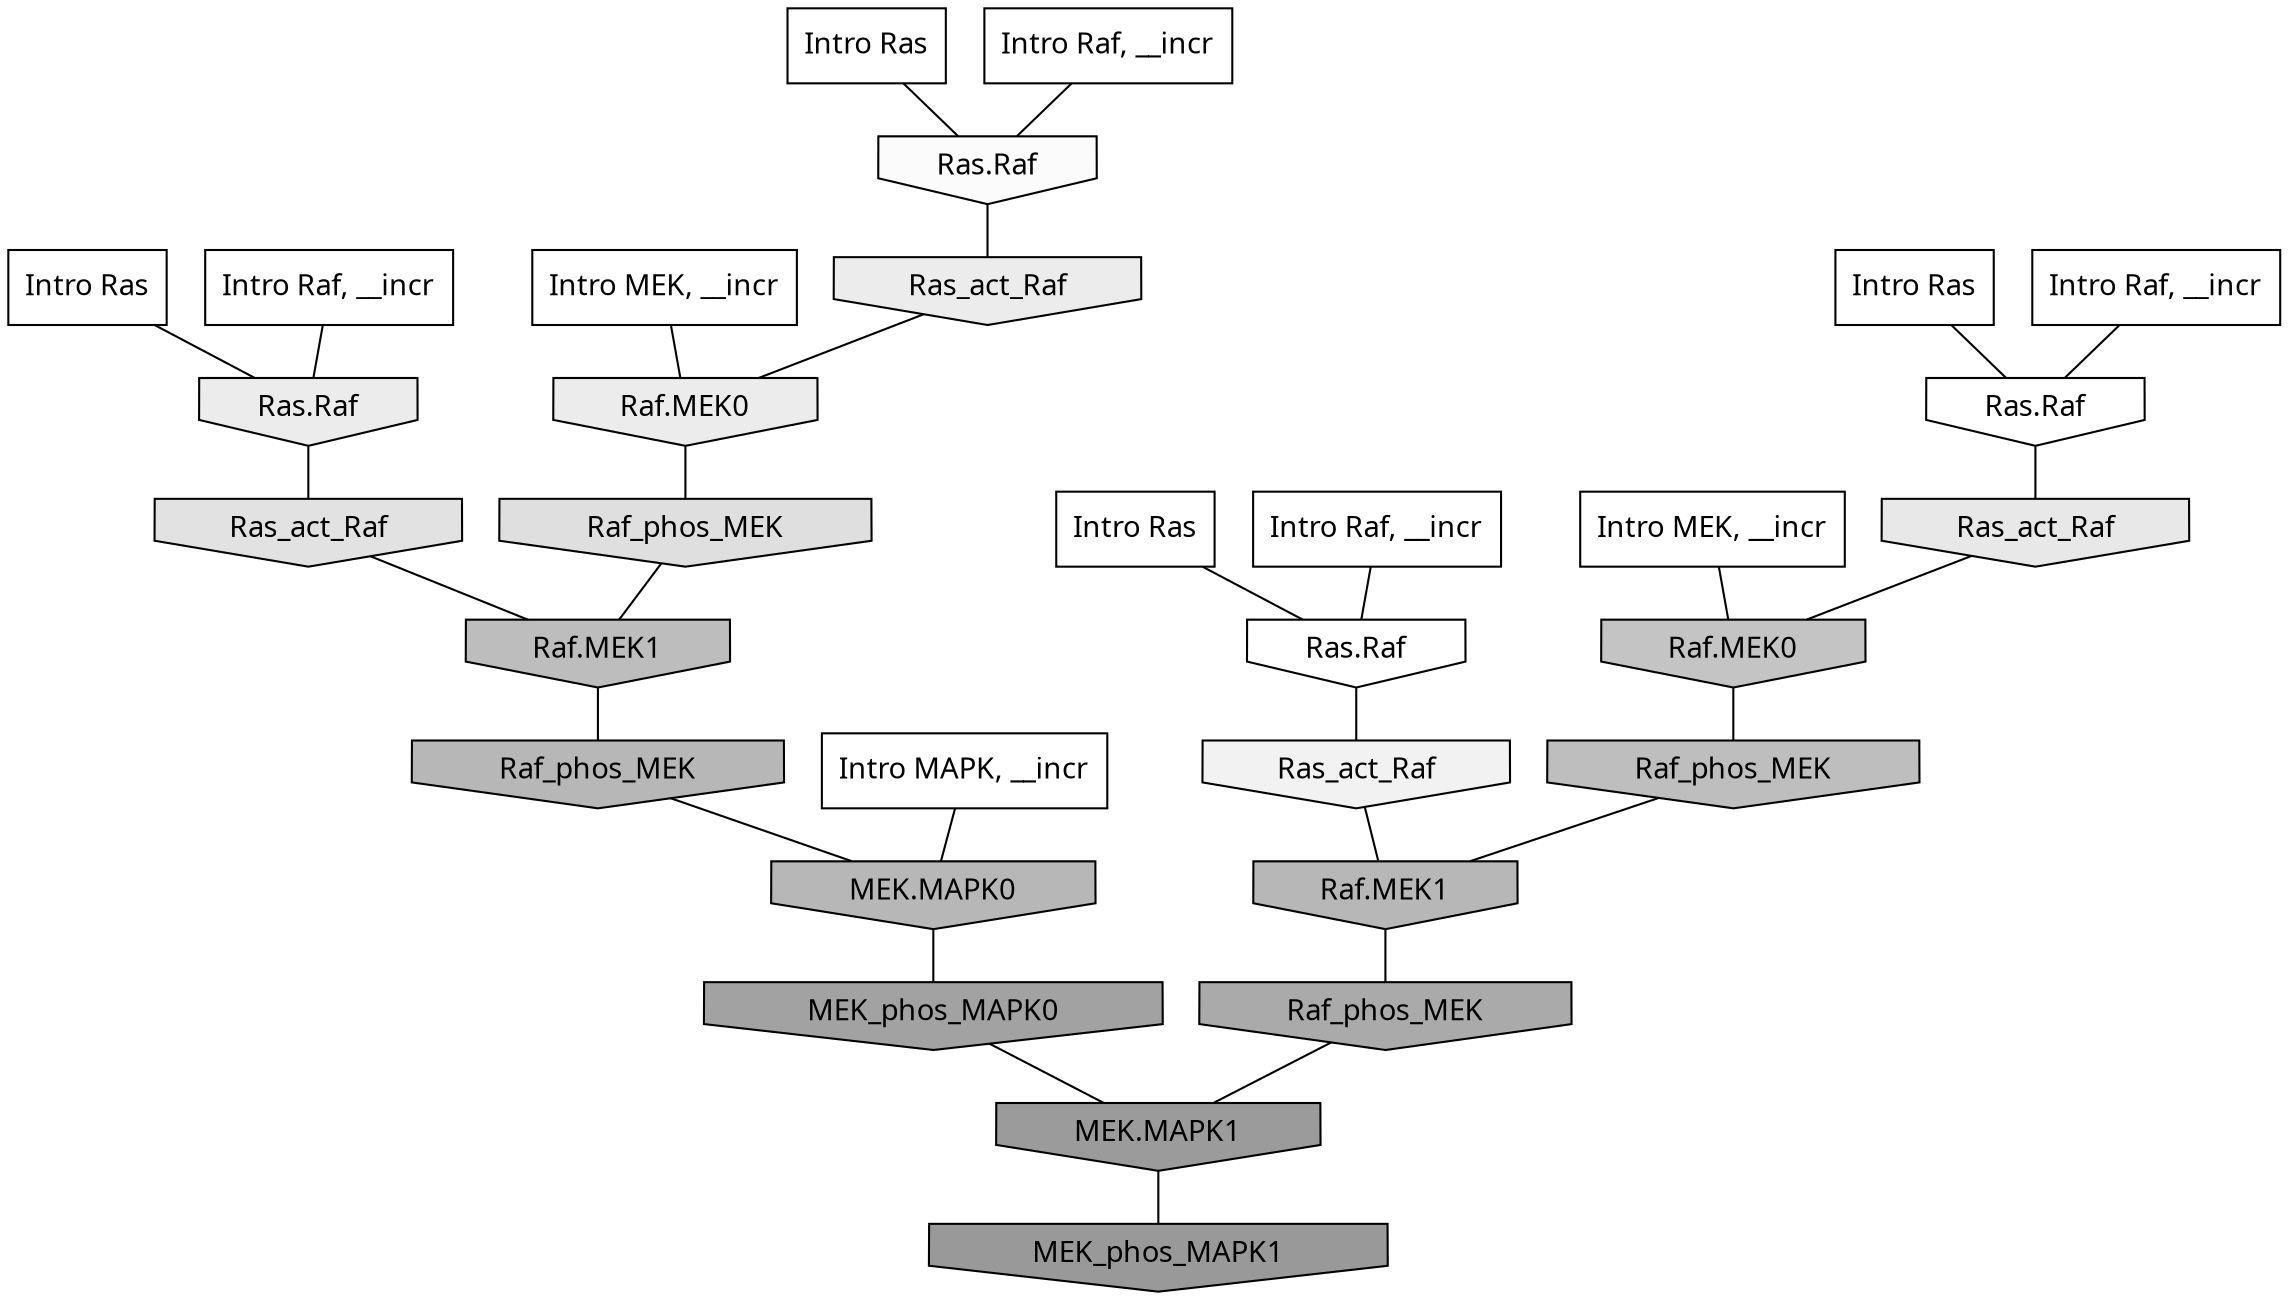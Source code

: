 digraph G{
  rankdir="TB";
  ranksep=0.30;
  node [fontname="CMU Serif"];
  edge [fontname="CMU Serif"];
  
  10 [label="Intro Ras", shape=rectangle, style=filled, fillcolor="0.000 0.000 1.000"]
  
  19 [label="Intro Ras", shape=rectangle, style=filled, fillcolor="0.000 0.000 1.000"]
  
  47 [label="Intro Ras", shape=rectangle, style=filled, fillcolor="0.000 0.000 1.000"]
  
  73 [label="Intro Ras", shape=rectangle, style=filled, fillcolor="0.000 0.000 1.000"]
  
  170 [label="Intro Raf, __incr", shape=rectangle, style=filled, fillcolor="0.000 0.000 1.000"]
  
  359 [label="Intro Raf, __incr", shape=rectangle, style=filled, fillcolor="0.000 0.000 1.000"]
  
  509 [label="Intro Raf, __incr", shape=rectangle, style=filled, fillcolor="0.000 0.000 1.000"]
  
  873 [label="Intro Raf, __incr", shape=rectangle, style=filled, fillcolor="0.000 0.000 1.000"]
  
  1490 [label="Intro MEK, __incr", shape=rectangle, style=filled, fillcolor="0.000 0.000 1.000"]
  
  1729 [label="Intro MEK, __incr", shape=rectangle, style=filled, fillcolor="0.000 0.000 1.000"]
  
  2851 [label="Intro MAPK, __incr", shape=rectangle, style=filled, fillcolor="0.000 0.000 1.000"]
  
  3227 [label="Ras.Raf", shape=invhouse, style=filled, fillcolor="0.000 0.000 1.000"]
  
  3284 [label="Ras.Raf", shape=invhouse, style=filled, fillcolor="0.000 0.000 1.000"]
  
  3419 [label="Ras.Raf", shape=invhouse, style=filled, fillcolor="0.000 0.000 0.983"]
  
  3653 [label="Ras_act_Raf", shape=invhouse, style=filled, fillcolor="0.000 0.000 0.947"]
  
  3951 [label="Ras.Raf", shape=invhouse, style=filled, fillcolor="0.000 0.000 0.923"]
  
  3960 [label="Ras_act_Raf", shape=invhouse, style=filled, fillcolor="0.000 0.000 0.923"]
  
  3962 [label="Raf.MEK0", shape=invhouse, style=filled, fillcolor="0.000 0.000 0.922"]
  
  4133 [label="Ras_act_Raf", shape=invhouse, style=filled, fillcolor="0.000 0.000 0.910"]
  
  4448 [label="Ras_act_Raf", shape=invhouse, style=filled, fillcolor="0.000 0.000 0.886"]
  
  4624 [label="Raf_phos_MEK", shape=invhouse, style=filled, fillcolor="0.000 0.000 0.873"]
  
  6473 [label="Raf.MEK0", shape=invhouse, style=filled, fillcolor="0.000 0.000 0.766"]
  
  6944 [label="Raf_phos_MEK", shape=invhouse, style=filled, fillcolor="0.000 0.000 0.746"]
  
  7093 [label="Raf.MEK1", shape=invhouse, style=filled, fillcolor="0.000 0.000 0.741"]
  
  7761 [label="Raf_phos_MEK", shape=invhouse, style=filled, fillcolor="0.000 0.000 0.718"]
  
  7766 [label="MEK.MAPK0", shape=invhouse, style=filled, fillcolor="0.000 0.000 0.718"]
  
  7819 [label="Raf.MEK1", shape=invhouse, style=filled, fillcolor="0.000 0.000 0.716"]
  
  9491 [label="Raf_phos_MEK", shape=invhouse, style=filled, fillcolor="0.000 0.000 0.665"]
  
  10737 [label="MEK_phos_MAPK0", shape=invhouse, style=filled, fillcolor="0.000 0.000 0.636"]
  
  12150 [label="MEK.MAPK1", shape=invhouse, style=filled, fillcolor="0.000 0.000 0.609"]
  
  12643 [label="MEK_phos_MAPK1", shape=invhouse, style=filled, fillcolor="0.000 0.000 0.600"]
  
  
  12150 -> 12643 [dir=none, color="0.000 0.000 0.000"] 
  10737 -> 12150 [dir=none, color="0.000 0.000 0.000"] 
  9491 -> 12150 [dir=none, color="0.000 0.000 0.000"] 
  7819 -> 9491 [dir=none, color="0.000 0.000 0.000"] 
  7766 -> 10737 [dir=none, color="0.000 0.000 0.000"] 
  7761 -> 7766 [dir=none, color="0.000 0.000 0.000"] 
  7093 -> 7761 [dir=none, color="0.000 0.000 0.000"] 
  6944 -> 7819 [dir=none, color="0.000 0.000 0.000"] 
  6473 -> 6944 [dir=none, color="0.000 0.000 0.000"] 
  4624 -> 7093 [dir=none, color="0.000 0.000 0.000"] 
  4448 -> 7093 [dir=none, color="0.000 0.000 0.000"] 
  4133 -> 6473 [dir=none, color="0.000 0.000 0.000"] 
  3962 -> 4624 [dir=none, color="0.000 0.000 0.000"] 
  3960 -> 3962 [dir=none, color="0.000 0.000 0.000"] 
  3951 -> 4448 [dir=none, color="0.000 0.000 0.000"] 
  3653 -> 7819 [dir=none, color="0.000 0.000 0.000"] 
  3419 -> 3960 [dir=none, color="0.000 0.000 0.000"] 
  3284 -> 3653 [dir=none, color="0.000 0.000 0.000"] 
  3227 -> 4133 [dir=none, color="0.000 0.000 0.000"] 
  2851 -> 7766 [dir=none, color="0.000 0.000 0.000"] 
  1729 -> 6473 [dir=none, color="0.000 0.000 0.000"] 
  1490 -> 3962 [dir=none, color="0.000 0.000 0.000"] 
  873 -> 3419 [dir=none, color="0.000 0.000 0.000"] 
  509 -> 3227 [dir=none, color="0.000 0.000 0.000"] 
  359 -> 3284 [dir=none, color="0.000 0.000 0.000"] 
  170 -> 3951 [dir=none, color="0.000 0.000 0.000"] 
  73 -> 3284 [dir=none, color="0.000 0.000 0.000"] 
  47 -> 3227 [dir=none, color="0.000 0.000 0.000"] 
  19 -> 3419 [dir=none, color="0.000 0.000 0.000"] 
  10 -> 3951 [dir=none, color="0.000 0.000 0.000"] 
  
  }
